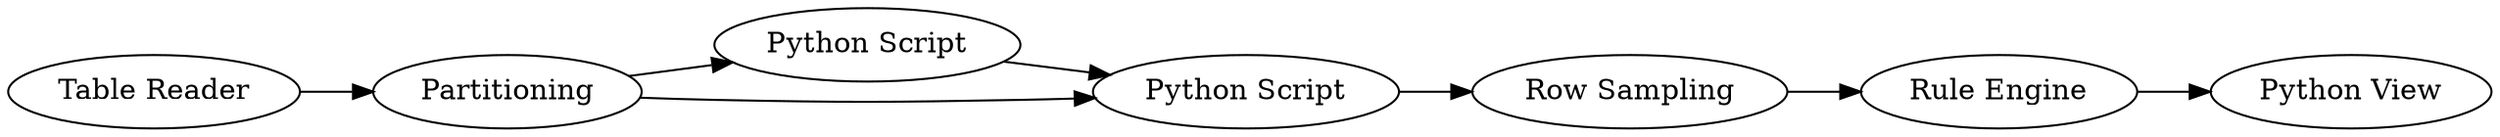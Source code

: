 digraph {
	4 [label=Partitioning]
	6 [label="Python Script"]
	7 [label="Python Script"]
	14 [label="Table Reader"]
	30 [label="Row Sampling"]
	33 [label="Python View"]
	34 [label="Rule Engine"]
	4 -> 6
	4 -> 7
	6 -> 7
	7 -> 30
	14 -> 4
	30 -> 34
	34 -> 33
	rankdir=LR
}
